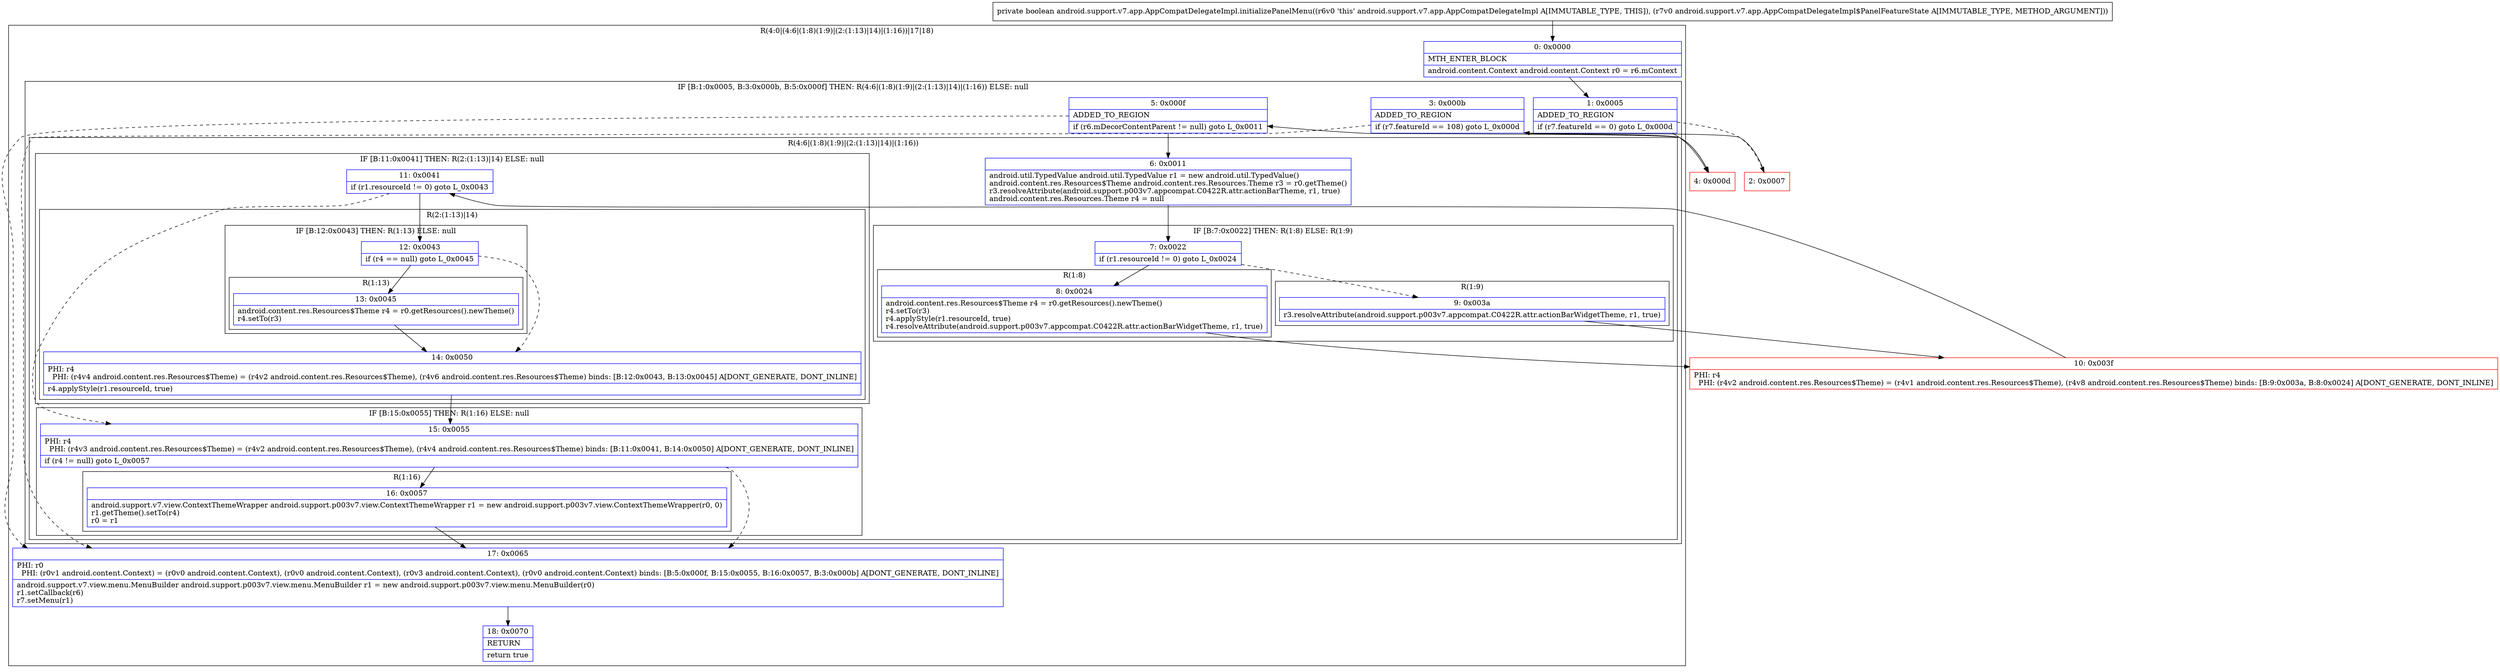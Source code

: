 digraph "CFG forandroid.support.v7.app.AppCompatDelegateImpl.initializePanelMenu(Landroid\/support\/v7\/app\/AppCompatDelegateImpl$PanelFeatureState;)Z" {
subgraph cluster_Region_288476721 {
label = "R(4:0|(4:6|(1:8)(1:9)|(2:(1:13)|14)|(1:16))|17|18)";
node [shape=record,color=blue];
Node_0 [shape=record,label="{0\:\ 0x0000|MTH_ENTER_BLOCK\l|android.content.Context android.content.Context r0 = r6.mContext\l}"];
subgraph cluster_IfRegion_1115667482 {
label = "IF [B:1:0x0005, B:3:0x000b, B:5:0x000f] THEN: R(4:6|(1:8)(1:9)|(2:(1:13)|14)|(1:16)) ELSE: null";
node [shape=record,color=blue];
Node_1 [shape=record,label="{1\:\ 0x0005|ADDED_TO_REGION\l|if (r7.featureId == 0) goto L_0x000d\l}"];
Node_3 [shape=record,label="{3\:\ 0x000b|ADDED_TO_REGION\l|if (r7.featureId == 108) goto L_0x000d\l}"];
Node_5 [shape=record,label="{5\:\ 0x000f|ADDED_TO_REGION\l|if (r6.mDecorContentParent != null) goto L_0x0011\l}"];
subgraph cluster_Region_1580107776 {
label = "R(4:6|(1:8)(1:9)|(2:(1:13)|14)|(1:16))";
node [shape=record,color=blue];
Node_6 [shape=record,label="{6\:\ 0x0011|android.util.TypedValue android.util.TypedValue r1 = new android.util.TypedValue()\landroid.content.res.Resources$Theme android.content.res.Resources.Theme r3 = r0.getTheme()\lr3.resolveAttribute(android.support.p003v7.appcompat.C0422R.attr.actionBarTheme, r1, true)\landroid.content.res.Resources.Theme r4 = null\l}"];
subgraph cluster_IfRegion_1832416015 {
label = "IF [B:7:0x0022] THEN: R(1:8) ELSE: R(1:9)";
node [shape=record,color=blue];
Node_7 [shape=record,label="{7\:\ 0x0022|if (r1.resourceId != 0) goto L_0x0024\l}"];
subgraph cluster_Region_898231712 {
label = "R(1:8)";
node [shape=record,color=blue];
Node_8 [shape=record,label="{8\:\ 0x0024|android.content.res.Resources$Theme r4 = r0.getResources().newTheme()\lr4.setTo(r3)\lr4.applyStyle(r1.resourceId, true)\lr4.resolveAttribute(android.support.p003v7.appcompat.C0422R.attr.actionBarWidgetTheme, r1, true)\l}"];
}
subgraph cluster_Region_1199347744 {
label = "R(1:9)";
node [shape=record,color=blue];
Node_9 [shape=record,label="{9\:\ 0x003a|r3.resolveAttribute(android.support.p003v7.appcompat.C0422R.attr.actionBarWidgetTheme, r1, true)\l}"];
}
}
subgraph cluster_IfRegion_1038260610 {
label = "IF [B:11:0x0041] THEN: R(2:(1:13)|14) ELSE: null";
node [shape=record,color=blue];
Node_11 [shape=record,label="{11\:\ 0x0041|if (r1.resourceId != 0) goto L_0x0043\l}"];
subgraph cluster_Region_549650053 {
label = "R(2:(1:13)|14)";
node [shape=record,color=blue];
subgraph cluster_IfRegion_248267161 {
label = "IF [B:12:0x0043] THEN: R(1:13) ELSE: null";
node [shape=record,color=blue];
Node_12 [shape=record,label="{12\:\ 0x0043|if (r4 == null) goto L_0x0045\l}"];
subgraph cluster_Region_718728550 {
label = "R(1:13)";
node [shape=record,color=blue];
Node_13 [shape=record,label="{13\:\ 0x0045|android.content.res.Resources$Theme r4 = r0.getResources().newTheme()\lr4.setTo(r3)\l}"];
}
}
Node_14 [shape=record,label="{14\:\ 0x0050|PHI: r4 \l  PHI: (r4v4 android.content.res.Resources$Theme) = (r4v2 android.content.res.Resources$Theme), (r4v6 android.content.res.Resources$Theme) binds: [B:12:0x0043, B:13:0x0045] A[DONT_GENERATE, DONT_INLINE]\l|r4.applyStyle(r1.resourceId, true)\l}"];
}
}
subgraph cluster_IfRegion_768763384 {
label = "IF [B:15:0x0055] THEN: R(1:16) ELSE: null";
node [shape=record,color=blue];
Node_15 [shape=record,label="{15\:\ 0x0055|PHI: r4 \l  PHI: (r4v3 android.content.res.Resources$Theme) = (r4v2 android.content.res.Resources$Theme), (r4v4 android.content.res.Resources$Theme) binds: [B:11:0x0041, B:14:0x0050] A[DONT_GENERATE, DONT_INLINE]\l|if (r4 != null) goto L_0x0057\l}"];
subgraph cluster_Region_242825729 {
label = "R(1:16)";
node [shape=record,color=blue];
Node_16 [shape=record,label="{16\:\ 0x0057|android.support.v7.view.ContextThemeWrapper android.support.p003v7.view.ContextThemeWrapper r1 = new android.support.p003v7.view.ContextThemeWrapper(r0, 0)\lr1.getTheme().setTo(r4)\lr0 = r1\l}"];
}
}
}
}
Node_17 [shape=record,label="{17\:\ 0x0065|PHI: r0 \l  PHI: (r0v1 android.content.Context) = (r0v0 android.content.Context), (r0v0 android.content.Context), (r0v3 android.content.Context), (r0v0 android.content.Context) binds: [B:5:0x000f, B:15:0x0055, B:16:0x0057, B:3:0x000b] A[DONT_GENERATE, DONT_INLINE]\l|android.support.v7.view.menu.MenuBuilder android.support.p003v7.view.menu.MenuBuilder r1 = new android.support.p003v7.view.menu.MenuBuilder(r0)\lr1.setCallback(r6)\lr7.setMenu(r1)\l}"];
Node_18 [shape=record,label="{18\:\ 0x0070|RETURN\l|return true\l}"];
}
Node_2 [shape=record,color=red,label="{2\:\ 0x0007}"];
Node_4 [shape=record,color=red,label="{4\:\ 0x000d}"];
Node_10 [shape=record,color=red,label="{10\:\ 0x003f|PHI: r4 \l  PHI: (r4v2 android.content.res.Resources$Theme) = (r4v1 android.content.res.Resources$Theme), (r4v8 android.content.res.Resources$Theme) binds: [B:9:0x003a, B:8:0x0024] A[DONT_GENERATE, DONT_INLINE]\l}"];
MethodNode[shape=record,label="{private boolean android.support.v7.app.AppCompatDelegateImpl.initializePanelMenu((r6v0 'this' android.support.v7.app.AppCompatDelegateImpl A[IMMUTABLE_TYPE, THIS]), (r7v0 android.support.v7.app.AppCompatDelegateImpl$PanelFeatureState A[IMMUTABLE_TYPE, METHOD_ARGUMENT])) }"];
MethodNode -> Node_0;
Node_0 -> Node_1;
Node_1 -> Node_2[style=dashed];
Node_1 -> Node_4;
Node_3 -> Node_4;
Node_3 -> Node_17[style=dashed];
Node_5 -> Node_6;
Node_5 -> Node_17[style=dashed];
Node_6 -> Node_7;
Node_7 -> Node_8;
Node_7 -> Node_9[style=dashed];
Node_8 -> Node_10;
Node_9 -> Node_10;
Node_11 -> Node_12;
Node_11 -> Node_15[style=dashed];
Node_12 -> Node_13;
Node_12 -> Node_14[style=dashed];
Node_13 -> Node_14;
Node_14 -> Node_15;
Node_15 -> Node_16;
Node_15 -> Node_17[style=dashed];
Node_16 -> Node_17;
Node_17 -> Node_18;
Node_2 -> Node_3;
Node_4 -> Node_5;
Node_10 -> Node_11;
}


